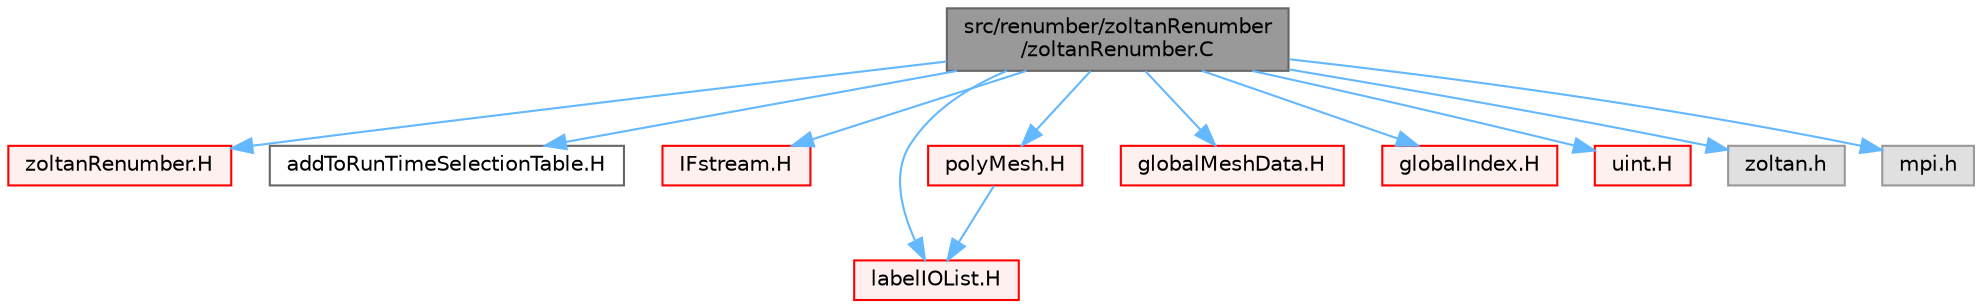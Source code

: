 digraph "src/renumber/zoltanRenumber/zoltanRenumber.C"
{
 // LATEX_PDF_SIZE
  bgcolor="transparent";
  edge [fontname=Helvetica,fontsize=10,labelfontname=Helvetica,labelfontsize=10];
  node [fontname=Helvetica,fontsize=10,shape=box,height=0.2,width=0.4];
  Node1 [id="Node000001",label="src/renumber/zoltanRenumber\l/zoltanRenumber.C",height=0.2,width=0.4,color="gray40", fillcolor="grey60", style="filled", fontcolor="black",tooltip=" "];
  Node1 -> Node2 [id="edge1_Node000001_Node000002",color="steelblue1",style="solid",tooltip=" "];
  Node2 [id="Node000002",label="zoltanRenumber.H",height=0.2,width=0.4,color="red", fillcolor="#FFF0F0", style="filled",URL="$zoltanRenumber_8H.html",tooltip=" "];
  Node1 -> Node283 [id="edge2_Node000001_Node000283",color="steelblue1",style="solid",tooltip=" "];
  Node283 [id="Node000283",label="addToRunTimeSelectionTable.H",height=0.2,width=0.4,color="grey40", fillcolor="white", style="filled",URL="$addToRunTimeSelectionTable_8H.html",tooltip="Macros for easy insertion into run-time selection tables."];
  Node1 -> Node284 [id="edge3_Node000001_Node000284",color="steelblue1",style="solid",tooltip=" "];
  Node284 [id="Node000284",label="IFstream.H",height=0.2,width=0.4,color="red", fillcolor="#FFF0F0", style="filled",URL="$IFstream_8H.html",tooltip=" "];
  Node1 -> Node256 [id="edge4_Node000001_Node000256",color="steelblue1",style="solid",tooltip=" "];
  Node256 [id="Node000256",label="labelIOList.H",height=0.2,width=0.4,color="red", fillcolor="#FFF0F0", style="filled",URL="$labelIOList_8H.html",tooltip=" "];
  Node1 -> Node4 [id="edge5_Node000001_Node000004",color="steelblue1",style="solid",tooltip=" "];
  Node4 [id="Node000004",label="polyMesh.H",height=0.2,width=0.4,color="red", fillcolor="#FFF0F0", style="filled",URL="$polyMesh_8H.html",tooltip=" "];
  Node4 -> Node256 [id="edge6_Node000004_Node000256",color="steelblue1",style="solid",tooltip=" "];
  Node1 -> Node287 [id="edge7_Node000001_Node000287",color="steelblue1",style="solid",tooltip=" "];
  Node287 [id="Node000287",label="globalMeshData.H",height=0.2,width=0.4,color="red", fillcolor="#FFF0F0", style="filled",URL="$globalMeshData_8H.html",tooltip=" "];
  Node1 -> Node291 [id="edge8_Node000001_Node000291",color="steelblue1",style="solid",tooltip=" "];
  Node291 [id="Node000291",label="globalIndex.H",height=0.2,width=0.4,color="red", fillcolor="#FFF0F0", style="filled",URL="$globalIndex_8H.html",tooltip=" "];
  Node1 -> Node50 [id="edge9_Node000001_Node000050",color="steelblue1",style="solid",tooltip=" "];
  Node50 [id="Node000050",label="uint.H",height=0.2,width=0.4,color="red", fillcolor="#FFF0F0", style="filled",URL="$uint_8H.html",tooltip="System unsigned integer."];
  Node1 -> Node294 [id="edge10_Node000001_Node000294",color="steelblue1",style="solid",tooltip=" "];
  Node294 [id="Node000294",label="zoltan.h",height=0.2,width=0.4,color="grey60", fillcolor="#E0E0E0", style="filled",tooltip=" "];
  Node1 -> Node295 [id="edge11_Node000001_Node000295",color="steelblue1",style="solid",tooltip=" "];
  Node295 [id="Node000295",label="mpi.h",height=0.2,width=0.4,color="grey60", fillcolor="#E0E0E0", style="filled",tooltip=" "];
}
